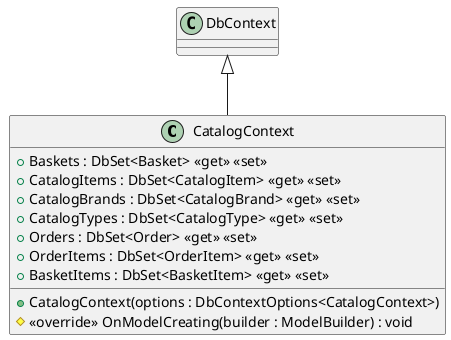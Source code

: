 @startuml CatalogContext
class CatalogContext  {
    + CatalogContext(options : DbContextOptions<CatalogContext>)
    + Baskets : DbSet<Basket> <<get>> <<set>>
    + CatalogItems : DbSet<CatalogItem> <<get>> <<set>>
    + CatalogBrands : DbSet<CatalogBrand> <<get>> <<set>>
    + CatalogTypes : DbSet<CatalogType> <<get>> <<set>>
    + Orders : DbSet<Order> <<get>> <<set>>
    + OrderItems : DbSet<OrderItem> <<get>> <<set>>
    + BasketItems : DbSet<BasketItem> <<get>> <<set>>
    # <<override>> OnModelCreating(builder : ModelBuilder) : void
}
DbContext <|-- CatalogContext
@enduml